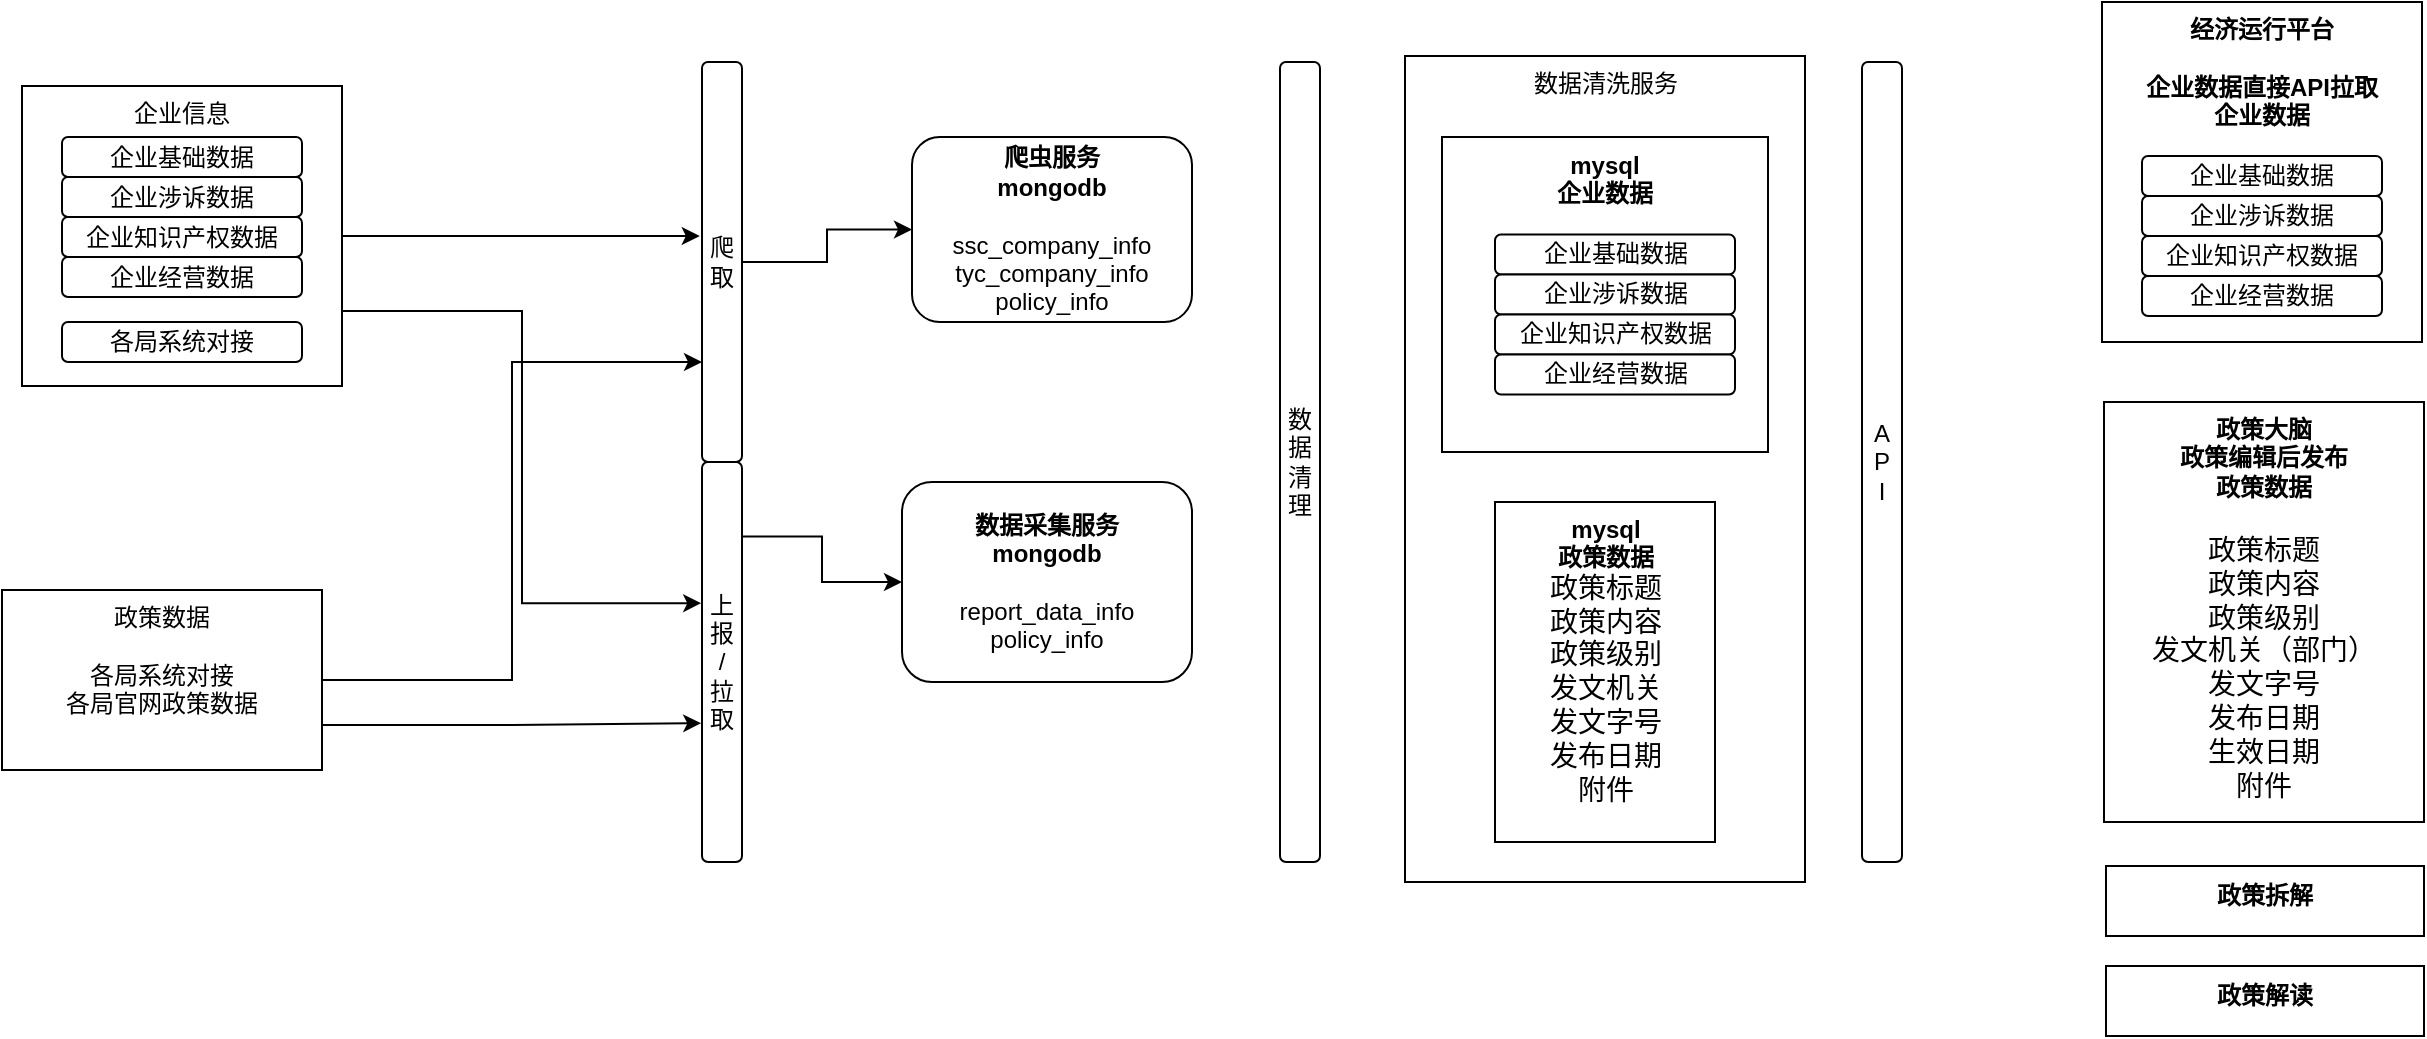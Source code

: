 <mxfile version="22.0.4" type="github">
  <diagram name="第 1 页" id="4M4HZLaa6iFDXuhIEwjB">
    <mxGraphModel dx="1397" dy="741" grid="1" gridSize="10" guides="1" tooltips="1" connect="1" arrows="1" fold="1" page="1" pageScale="1" pageWidth="827" pageHeight="1169" math="0" shadow="0">
      <root>
        <mxCell id="0" />
        <mxCell id="1" parent="0" />
        <mxCell id="yWDx3WJLYbUsVVYtLUWM-29" value="数据清洗服务" style="rounded=0;whiteSpace=wrap;html=1;verticalAlign=top;" vertex="1" parent="1">
          <mxGeometry x="761.5" y="137" width="200" height="413" as="geometry" />
        </mxCell>
        <mxCell id="b4rSDZkDvvmOPCsf5r1Y-9" value="企业信息" style="rounded=0;whiteSpace=wrap;html=1;align=center;verticalAlign=top;" parent="1" vertex="1">
          <mxGeometry x="70" y="152" width="160" height="150" as="geometry" />
        </mxCell>
        <mxCell id="b4rSDZkDvvmOPCsf5r1Y-1" value="企业基础数据" style="rounded=1;whiteSpace=wrap;html=1;" parent="1" vertex="1">
          <mxGeometry x="90" y="177.5" width="120" height="20" as="geometry" />
        </mxCell>
        <mxCell id="b4rSDZkDvvmOPCsf5r1Y-11" style="edgeStyle=orthogonalEdgeStyle;rounded=0;orthogonalLoop=1;jettySize=auto;html=1;entryX=0;entryY=0.5;entryDx=0;entryDy=0;" parent="1" source="b4rSDZkDvvmOPCsf5r1Y-2" target="b4rSDZkDvvmOPCsf5r1Y-3" edge="1">
          <mxGeometry relative="1" as="geometry" />
        </mxCell>
        <mxCell id="b4rSDZkDvvmOPCsf5r1Y-2" value="爬取" style="rounded=1;whiteSpace=wrap;html=1;" parent="1" vertex="1">
          <mxGeometry x="410" y="140" width="20" height="200" as="geometry" />
        </mxCell>
        <mxCell id="b4rSDZkDvvmOPCsf5r1Y-3" value="&lt;b&gt;爬虫服务&lt;br&gt;mongodb&lt;br&gt;&lt;/b&gt;&lt;br&gt;ssc_company_info&lt;br&gt;tyc_company_info&lt;br&gt;policy_info" style="rounded=1;whiteSpace=wrap;html=1;" parent="1" vertex="1">
          <mxGeometry x="515" y="177.5" width="140" height="92.5" as="geometry" />
        </mxCell>
        <mxCell id="yWDx3WJLYbUsVVYtLUWM-5" style="edgeStyle=orthogonalEdgeStyle;rounded=0;orthogonalLoop=1;jettySize=auto;html=1;exitX=0.906;exitY=0.186;exitDx=0;exitDy=0;exitPerimeter=0;" edge="1" parent="1" source="b4rSDZkDvvmOPCsf5r1Y-4" target="yWDx3WJLYbUsVVYtLUWM-2">
          <mxGeometry relative="1" as="geometry" />
        </mxCell>
        <mxCell id="b4rSDZkDvvmOPCsf5r1Y-4" value="上报&lt;br&gt;/&lt;br&gt;拉取" style="rounded=1;whiteSpace=wrap;html=1;" parent="1" vertex="1">
          <mxGeometry x="410" y="340" width="20" height="200" as="geometry" />
        </mxCell>
        <mxCell id="b4rSDZkDvvmOPCsf5r1Y-6" value="企业涉诉数据" style="rounded=1;whiteSpace=wrap;html=1;" parent="1" vertex="1">
          <mxGeometry x="90" y="197.5" width="120" height="20" as="geometry" />
        </mxCell>
        <mxCell id="b4rSDZkDvvmOPCsf5r1Y-7" value="企业知识产权数据" style="rounded=1;whiteSpace=wrap;html=1;" parent="1" vertex="1">
          <mxGeometry x="90" y="217.5" width="120" height="20" as="geometry" />
        </mxCell>
        <mxCell id="b4rSDZkDvvmOPCsf5r1Y-8" value="企业经营数据" style="rounded=1;whiteSpace=wrap;html=1;" parent="1" vertex="1">
          <mxGeometry x="90" y="237.5" width="120" height="20" as="geometry" />
        </mxCell>
        <mxCell id="b4rSDZkDvvmOPCsf5r1Y-10" style="edgeStyle=orthogonalEdgeStyle;rounded=0;orthogonalLoop=1;jettySize=auto;html=1;exitX=1;exitY=0.5;exitDx=0;exitDy=0;entryX=-0.055;entryY=0.435;entryDx=0;entryDy=0;entryPerimeter=0;" parent="1" source="b4rSDZkDvvmOPCsf5r1Y-9" target="b4rSDZkDvvmOPCsf5r1Y-2" edge="1">
          <mxGeometry relative="1" as="geometry" />
        </mxCell>
        <mxCell id="b4rSDZkDvvmOPCsf5r1Y-13" value="&lt;b&gt;mysql&lt;br&gt;政策数据&lt;/b&gt;&lt;br&gt;&lt;span style=&quot;font-family: 等线; font-size: 10.5pt; background-color: initial;&quot;&gt;政策标题&lt;br&gt;&lt;/span&gt;&lt;span style=&quot;font-family: 等线; font-size: 10.5pt; background-color: initial;&quot;&gt;政策内容&lt;br&gt;&lt;/span&gt;&lt;span style=&quot;background-color: initial; font-size: 10.5pt; font-family: 等线;&quot;&gt;政策级别&lt;br&gt;&lt;/span&gt;&lt;span style=&quot;font-family: 等线; font-size: 10.5pt; background-color: initial;&quot;&gt;发文机关&lt;br&gt;&lt;/span&gt;&lt;span style=&quot;font-family: 等线; font-size: 10.5pt; background-color: initial;&quot;&gt;发文字号&lt;br&gt;&lt;/span&gt;&lt;span style=&quot;font-family: 等线; font-size: 10.5pt; background-color: initial;&quot;&gt;发布日期&lt;br&gt;&lt;/span&gt;&lt;span style=&quot;font-family: 等线; font-size: 10.5pt; background-color: initial;&quot;&gt;附件&lt;/span&gt;&lt;span style=&quot;font-family: 等线; font-size: 10.5pt; background-color: initial;&quot;&gt;&lt;br&gt;&lt;/span&gt;" style="rounded=0;whiteSpace=wrap;html=1;verticalAlign=top;align=center;" parent="1" vertex="1">
          <mxGeometry x="806.5" y="360" width="110" height="170" as="geometry" />
        </mxCell>
        <mxCell id="yWDx3WJLYbUsVVYtLUWM-1" value="数据清理" style="rounded=1;whiteSpace=wrap;html=1;" vertex="1" parent="1">
          <mxGeometry x="699" y="140" width="20" height="400" as="geometry" />
        </mxCell>
        <mxCell id="yWDx3WJLYbUsVVYtLUWM-2" value="&lt;b style=&quot;border-color: var(--border-color);&quot;&gt;数据采集服务&lt;br&gt;mongodb&lt;br&gt;&lt;/b&gt;&lt;br&gt;report_data_info&lt;br&gt;policy_info" style="rounded=1;whiteSpace=wrap;html=1;" vertex="1" parent="1">
          <mxGeometry x="510" y="350" width="145" height="100" as="geometry" />
        </mxCell>
        <mxCell id="yWDx3WJLYbUsVVYtLUWM-8" style="edgeStyle=orthogonalEdgeStyle;rounded=0;orthogonalLoop=1;jettySize=auto;html=1;exitX=1;exitY=0.75;exitDx=0;exitDy=0;entryX=-0.02;entryY=0.653;entryDx=0;entryDy=0;entryPerimeter=0;" edge="1" parent="1" source="yWDx3WJLYbUsVVYtLUWM-6" target="b4rSDZkDvvmOPCsf5r1Y-4">
          <mxGeometry relative="1" as="geometry" />
        </mxCell>
        <mxCell id="yWDx3WJLYbUsVVYtLUWM-6" value="政策数据&lt;br&gt;&lt;br&gt;各局系统对接&lt;br&gt;各局官网政策数据" style="rounded=0;whiteSpace=wrap;html=1;align=center;verticalAlign=top;" vertex="1" parent="1">
          <mxGeometry x="60" y="404" width="160" height="90" as="geometry" />
        </mxCell>
        <mxCell id="yWDx3WJLYbUsVVYtLUWM-7" style="edgeStyle=orthogonalEdgeStyle;rounded=0;orthogonalLoop=1;jettySize=auto;html=1;entryX=0;entryY=0.75;entryDx=0;entryDy=0;" edge="1" parent="1" source="yWDx3WJLYbUsVVYtLUWM-6" target="b4rSDZkDvvmOPCsf5r1Y-2">
          <mxGeometry relative="1" as="geometry" />
        </mxCell>
        <mxCell id="yWDx3WJLYbUsVVYtLUWM-9" style="edgeStyle=orthogonalEdgeStyle;rounded=0;orthogonalLoop=1;jettySize=auto;html=1;exitX=1;exitY=0.75;exitDx=0;exitDy=0;entryX=-0.02;entryY=0.353;entryDx=0;entryDy=0;entryPerimeter=0;" edge="1" parent="1" source="b4rSDZkDvvmOPCsf5r1Y-9" target="b4rSDZkDvvmOPCsf5r1Y-4">
          <mxGeometry relative="1" as="geometry" />
        </mxCell>
        <mxCell id="yWDx3WJLYbUsVVYtLUWM-12" value="A&lt;br&gt;P&lt;br&gt;I" style="rounded=1;whiteSpace=wrap;html=1;" vertex="1" parent="1">
          <mxGeometry x="990" y="140" width="20" height="400" as="geometry" />
        </mxCell>
        <mxCell id="yWDx3WJLYbUsVVYtLUWM-13" value="&lt;b&gt;政策大脑&lt;br&gt;政策编辑后发布&lt;br&gt;政策数据&lt;/b&gt;&lt;br&gt;&lt;span style=&quot;font-family: 等线; font-size: 10.5pt; background-color: initial;&quot;&gt;&lt;br&gt;政策标题&lt;br&gt;&lt;/span&gt;&lt;span style=&quot;font-family: 等线; font-size: 10.5pt; background-color: initial;&quot;&gt;政策内容&lt;br&gt;&lt;/span&gt;&lt;span style=&quot;background-color: initial; font-size: 10.5pt; font-family: 等线;&quot;&gt;政策级别&lt;br&gt;&lt;/span&gt;&lt;span style=&quot;font-family: 等线; font-size: 10.5pt; background-color: initial;&quot;&gt;发文机关（部门）&lt;br&gt;&lt;/span&gt;&lt;span style=&quot;font-family: 等线; font-size: 10.5pt; background-color: initial;&quot;&gt;发文字号&lt;br&gt;&lt;/span&gt;&lt;span style=&quot;font-family: 等线; font-size: 10.5pt; background-color: initial;&quot;&gt;发布日期&lt;br&gt;生效日期&lt;br&gt;&lt;/span&gt;&lt;span style=&quot;font-family: 等线; font-size: 10.5pt; background-color: initial;&quot;&gt;附件&lt;/span&gt;&lt;span style=&quot;font-family: 等线; font-size: 10.5pt; background-color: initial;&quot;&gt;&lt;br&gt;&lt;/span&gt;" style="rounded=0;whiteSpace=wrap;html=1;verticalAlign=top;align=center;" vertex="1" parent="1">
          <mxGeometry x="1111" y="310" width="160" height="210" as="geometry" />
        </mxCell>
        <mxCell id="yWDx3WJLYbUsVVYtLUWM-14" value="各局系统对接" style="rounded=1;whiteSpace=wrap;html=1;" vertex="1" parent="1">
          <mxGeometry x="90" y="270" width="120" height="20" as="geometry" />
        </mxCell>
        <mxCell id="yWDx3WJLYbUsVVYtLUWM-15" value="&lt;b&gt;mysql&lt;br&gt;企业数据&lt;/b&gt;&lt;br&gt;&lt;span style=&quot;font-family: 等线; font-size: 10.5pt; background-color: initial;&quot;&gt;&lt;br&gt;&lt;/span&gt;" style="rounded=0;whiteSpace=wrap;html=1;verticalAlign=top;align=center;" vertex="1" parent="1">
          <mxGeometry x="780" y="177.5" width="163" height="157.5" as="geometry" />
        </mxCell>
        <mxCell id="yWDx3WJLYbUsVVYtLUWM-16" value="&lt;b&gt;经济运行平台&lt;br&gt;&lt;br&gt;企业数据直接API拉取&lt;br&gt;企业数据&lt;/b&gt;&lt;br&gt;&lt;span style=&quot;font-family: 等线; font-size: 10.5pt; background-color: initial;&quot;&gt;&lt;br&gt;&lt;/span&gt;" style="rounded=0;whiteSpace=wrap;html=1;verticalAlign=top;align=center;" vertex="1" parent="1">
          <mxGeometry x="1110" y="110" width="160" height="170" as="geometry" />
        </mxCell>
        <mxCell id="yWDx3WJLYbUsVVYtLUWM-17" value="企业基础数据" style="rounded=1;whiteSpace=wrap;html=1;" vertex="1" parent="1">
          <mxGeometry x="1130" y="187" width="120" height="20" as="geometry" />
        </mxCell>
        <mxCell id="yWDx3WJLYbUsVVYtLUWM-18" value="企业涉诉数据" style="rounded=1;whiteSpace=wrap;html=1;" vertex="1" parent="1">
          <mxGeometry x="1130" y="207" width="120" height="20" as="geometry" />
        </mxCell>
        <mxCell id="yWDx3WJLYbUsVVYtLUWM-19" value="企业知识产权数据" style="rounded=1;whiteSpace=wrap;html=1;" vertex="1" parent="1">
          <mxGeometry x="1130" y="227" width="120" height="20" as="geometry" />
        </mxCell>
        <mxCell id="yWDx3WJLYbUsVVYtLUWM-20" value="企业经营数据" style="rounded=1;whiteSpace=wrap;html=1;" vertex="1" parent="1">
          <mxGeometry x="1130" y="247" width="120" height="20" as="geometry" />
        </mxCell>
        <mxCell id="yWDx3WJLYbUsVVYtLUWM-21" value="&lt;b&gt;政策解读&lt;/b&gt;&lt;span style=&quot;font-family: 等线; font-size: 10.5pt; background-color: initial;&quot;&gt;&lt;br&gt;&lt;/span&gt;" style="rounded=0;whiteSpace=wrap;html=1;verticalAlign=top;align=center;" vertex="1" parent="1">
          <mxGeometry x="1112" y="592" width="159" height="35" as="geometry" />
        </mxCell>
        <mxCell id="yWDx3WJLYbUsVVYtLUWM-22" value="&lt;b&gt;政策拆解&lt;/b&gt;&lt;span style=&quot;font-family: 等线; font-size: 10.5pt; background-color: initial;&quot;&gt;&lt;br&gt;&lt;/span&gt;" style="rounded=0;whiteSpace=wrap;html=1;verticalAlign=top;align=center;" vertex="1" parent="1">
          <mxGeometry x="1112" y="542" width="159" height="35" as="geometry" />
        </mxCell>
        <mxCell id="yWDx3WJLYbUsVVYtLUWM-23" value="企业基础数据" style="rounded=1;whiteSpace=wrap;html=1;" vertex="1" parent="1">
          <mxGeometry x="806.5" y="226.25" width="120" height="20" as="geometry" />
        </mxCell>
        <mxCell id="yWDx3WJLYbUsVVYtLUWM-24" value="企业涉诉数据" style="rounded=1;whiteSpace=wrap;html=1;" vertex="1" parent="1">
          <mxGeometry x="806.5" y="246.25" width="120" height="20" as="geometry" />
        </mxCell>
        <mxCell id="yWDx3WJLYbUsVVYtLUWM-25" value="企业知识产权数据" style="rounded=1;whiteSpace=wrap;html=1;" vertex="1" parent="1">
          <mxGeometry x="806.5" y="266.25" width="120" height="20" as="geometry" />
        </mxCell>
        <mxCell id="yWDx3WJLYbUsVVYtLUWM-26" value="企业经营数据" style="rounded=1;whiteSpace=wrap;html=1;" vertex="1" parent="1">
          <mxGeometry x="806.5" y="286.25" width="120" height="20" as="geometry" />
        </mxCell>
      </root>
    </mxGraphModel>
  </diagram>
</mxfile>
